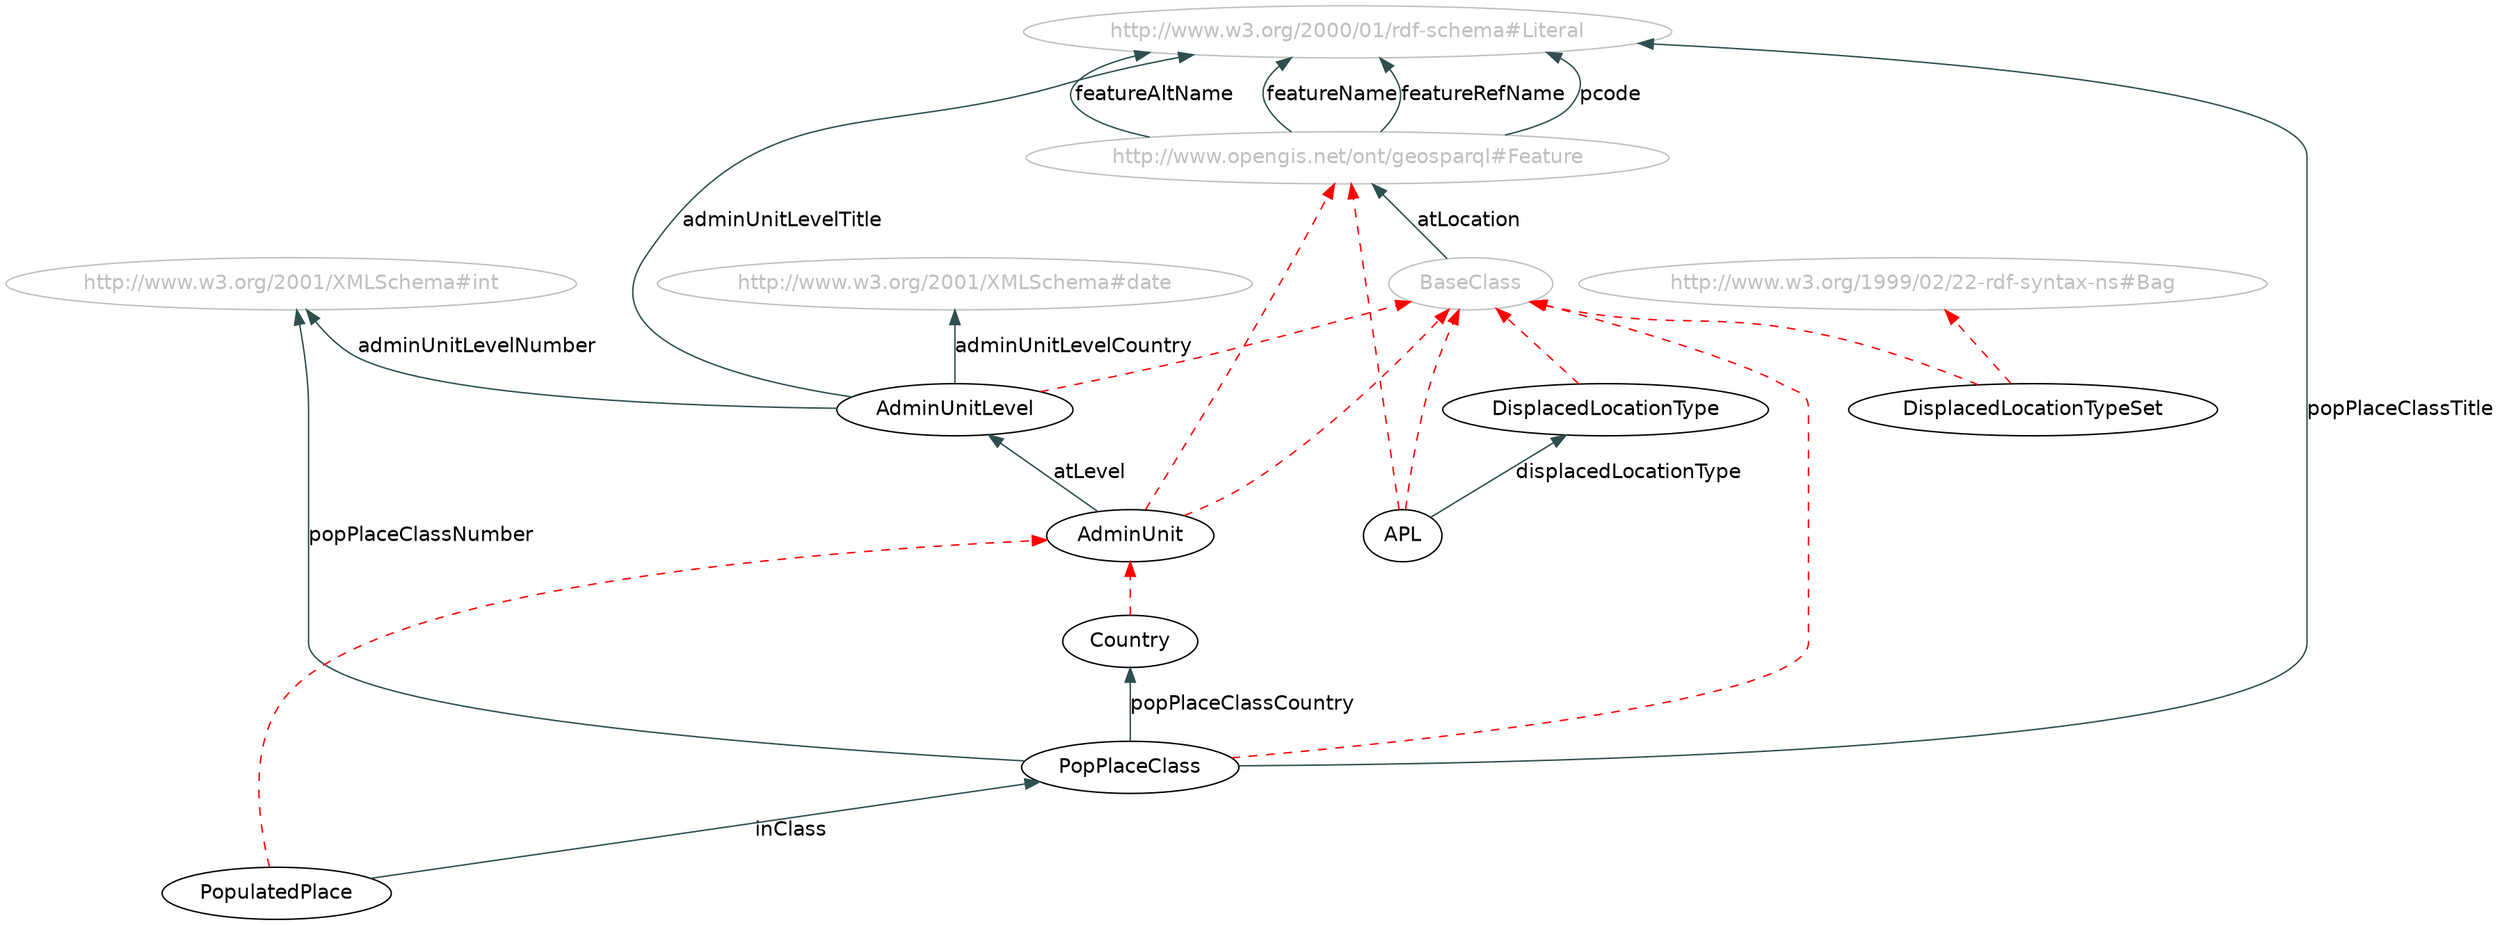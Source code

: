 digraph { 
 rankdir="BT";	
 charset="utf-8";
 overlap=false;
 edge [color=darkslategray];
 edge [fontname=Helvetica];
 node [fontname=Helvetica];

"APL" [ URL = "./#APL"] ;
		"http://www.opengis.net/ont/geosparql#Feature" [ URL = "./#APL" color="gray" fontcolor="gray"] ;
				"APL" -> "http://www.opengis.net/ont/geosparql#Feature" [ color=red style="dashed" ]; 
			"BaseClass" [ URL = "./#APL" color="gray" fontcolor="gray"] ;
				"APL" -> "BaseClass" [ color=red style="dashed" ]; 
			"AdminUnit" [ URL = "./#AdminUnit"] ;
		"http://www.opengis.net/ont/geosparql#Feature" [ URL = "./#AdminUnit" color="gray" fontcolor="gray"] ;
				"AdminUnit" -> "http://www.opengis.net/ont/geosparql#Feature" [ color=red style="dashed" ]; 
			"BaseClass" [ URL = "./#AdminUnit" color="gray" fontcolor="gray"] ;
				"AdminUnit" -> "BaseClass" [ color=red style="dashed" ]; 
			"AdminUnitLevel" [ URL = "./#AdminUnitLevel"] ;
		"BaseClass" [ URL = "./#AdminUnitLevel" color="gray" fontcolor="gray"] ;
				"AdminUnitLevel" -> "BaseClass" [ color=red style="dashed" ]; 
			"Country" [ URL = "./#Country"] ;
		"Country" -> "AdminUnit" [ color=red style="dashed" ]; 
			"DisplacedLocationType" [ URL = "./#DisplacedLocationType"] ;
		"BaseClass" [ URL = "./#DisplacedLocationType" color="gray" fontcolor="gray"] ;
				"DisplacedLocationType" -> "BaseClass" [ color=red style="dashed" ]; 
			"DisplacedLocationTypeSet" [ URL = "./#DisplacedLocationTypeSet"] ;
		"BaseClass" [ URL = "./#DisplacedLocationTypeSet" color="gray" fontcolor="gray"] ;
				"DisplacedLocationTypeSet" -> "BaseClass" [ color=red style="dashed" ]; 
			"http://www.w3.org/1999/02/22-rdf-syntax-ns#Bag" [ URL = "./#DisplacedLocationTypeSet" color="gray" fontcolor="gray"] ;
				"DisplacedLocationTypeSet" -> "http://www.w3.org/1999/02/22-rdf-syntax-ns#Bag" [ color=red style="dashed" ]; 
			"PopPlaceClass" [ URL = "./#PopPlaceClass"] ;
		"BaseClass" [ URL = "./#PopPlaceClass" color="gray" fontcolor="gray"] ;
				"PopPlaceClass" -> "BaseClass" [ color=red style="dashed" ]; 
			"PopulatedPlace" [ URL = "./#PopulatedPlace"] ;
		"PopulatedPlace" -> "AdminUnit" [ color=red style="dashed" ]; 
			"http://www.w3.org/2001/XMLSchema#date" [ URL = "./#http://www.w3.org/2001/XMLSchema#date" color="gray" fontcolor="gray"] ;
					"AdminUnitLevel" -> "http://www.w3.org/2001/XMLSchema#date" [ label="adminUnitLevelCountry" URL = "./#adminUnitLevelCountry"]; 
				"http://www.w3.org/2001/XMLSchema#int" [ URL = "./#http://www.w3.org/2001/XMLSchema#int" color="gray" fontcolor="gray"] ;
					"AdminUnitLevel" -> "http://www.w3.org/2001/XMLSchema#int" [ label="adminUnitLevelNumber" URL = "./#adminUnitLevelNumber"]; 
				"http://www.w3.org/2000/01/rdf-schema#Literal" [ URL = "./#http://www.w3.org/2000/01/rdf-schema#Literal" color="gray" fontcolor="gray"] ;
					"AdminUnitLevel" -> "http://www.w3.org/2000/01/rdf-schema#Literal" [ label="adminUnitLevelTitle" URL = "./#adminUnitLevelTitle"]; 
				"AdminUnit" -> "AdminUnitLevel" [ label="atLevel" URL = "./#atLevel"]; 
				"BaseClass" [ URL = "./#BaseClass" color="gray" fontcolor="gray"] ;
				"http://www.opengis.net/ont/geosparql#Feature" [ URL = "./#http://www.opengis.net/ont/geosparql#Feature" color="gray" fontcolor="gray"] ;
					"BaseClass" -> "http://www.opengis.net/ont/geosparql#Feature" [ label="atLocation" URL = "./#atLocation"]; 
				"APL" -> "DisplacedLocationType" [ label="displacedLocationType" URL = "./#displacedLocationType"]; 
				"http://www.opengis.net/ont/geosparql#Feature" [ URL = "./#http://www.opengis.net/ont/geosparql#Feature" color="gray" fontcolor="gray"] ;
				"http://www.w3.org/2000/01/rdf-schema#Literal" [ URL = "./#http://www.w3.org/2000/01/rdf-schema#Literal" color="gray" fontcolor="gray"] ;
					"http://www.opengis.net/ont/geosparql#Feature" -> "http://www.w3.org/2000/01/rdf-schema#Literal" [ label="featureAltName" URL = "./#featureAltName"]; 
				"http://www.opengis.net/ont/geosparql#Feature" [ URL = "./#http://www.opengis.net/ont/geosparql#Feature" color="gray" fontcolor="gray"] ;
				"http://www.w3.org/2000/01/rdf-schema#Literal" [ URL = "./#http://www.w3.org/2000/01/rdf-schema#Literal" color="gray" fontcolor="gray"] ;
					"http://www.opengis.net/ont/geosparql#Feature" -> "http://www.w3.org/2000/01/rdf-schema#Literal" [ label="featureName" URL = "./#featureName"]; 
				"http://www.opengis.net/ont/geosparql#Feature" [ URL = "./#http://www.opengis.net/ont/geosparql#Feature" color="gray" fontcolor="gray"] ;
				"http://www.w3.org/2000/01/rdf-schema#Literal" [ URL = "./#http://www.w3.org/2000/01/rdf-schema#Literal" color="gray" fontcolor="gray"] ;
					"http://www.opengis.net/ont/geosparql#Feature" -> "http://www.w3.org/2000/01/rdf-schema#Literal" [ label="featureRefName" URL = "./#featureRefName"]; 
				"PopulatedPlace" -> "PopPlaceClass" [ label="inClass" URL = "./#inClass"]; 
				"http://www.opengis.net/ont/geosparql#Feature" [ URL = "./#http://www.opengis.net/ont/geosparql#Feature" color="gray" fontcolor="gray"] ;
				"http://www.w3.org/2000/01/rdf-schema#Literal" [ URL = "./#http://www.w3.org/2000/01/rdf-schema#Literal" color="gray" fontcolor="gray"] ;
					"http://www.opengis.net/ont/geosparql#Feature" -> "http://www.w3.org/2000/01/rdf-schema#Literal" [ label="pcode" URL = "./#pcode"]; 
				"PopPlaceClass" -> "Country" [ label="popPlaceClassCountry" URL = "./#popPlaceClassCountry"]; 
				"http://www.w3.org/2001/XMLSchema#int" [ URL = "./#http://www.w3.org/2001/XMLSchema#int" color="gray" fontcolor="gray"] ;
					"PopPlaceClass" -> "http://www.w3.org/2001/XMLSchema#int" [ label="popPlaceClassNumber" URL = "./#popPlaceClassNumber"]; 
				"http://www.w3.org/2000/01/rdf-schema#Literal" [ URL = "./#http://www.w3.org/2000/01/rdf-schema#Literal" color="gray" fontcolor="gray"] ;
					"PopPlaceClass" -> "http://www.w3.org/2000/01/rdf-schema#Literal" [ label="popPlaceClassTitle" URL = "./#popPlaceClassTitle"]; 
				}